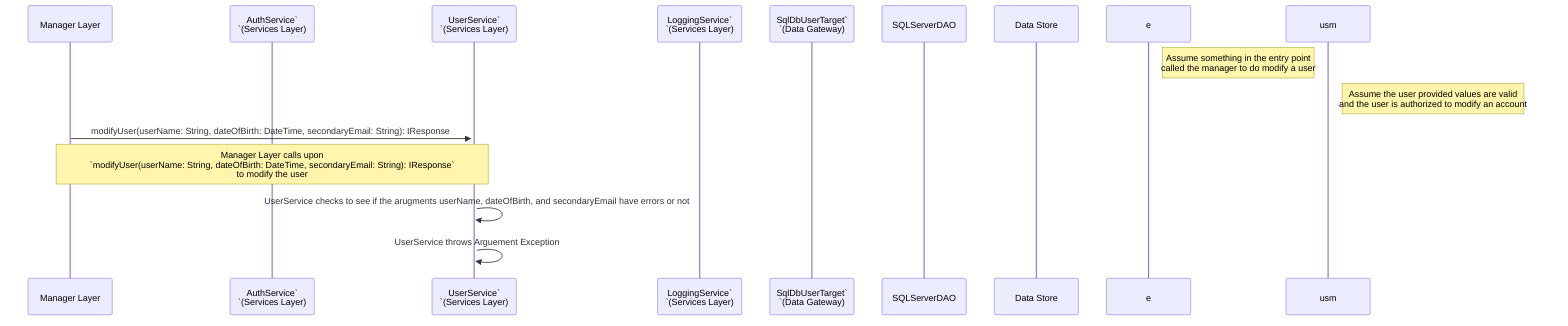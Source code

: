 sequenceDiagram

    # See BRD UA-6 Account Modification
    # MethodName(varaibleName : dataType) : ReturnType

    participant ml as Manager Layer
    participant as as AuthService`<br>`(Services Layer)
    participant uc as UserService`<br>`(Services Layer)
    participant ls as LoggingService`<br>`(Services Layer)
    participant dg as SqlDbUserTarget`<br>`(Data Gateway)
    participant da as SQLServerDAO
    participant ds as Data Store

    Note Right of e: Assume something in the entry point<br>called the manager to do modify a user
    Note Right of usm: Assume the user provided values are valid<br>and the user is authorized to modify an account

   ml->>+uc:  modifyUser(userName: String, dateOfBirth: DateTime, secondaryEmail: String): IResponse
        Note over ml,uc: Manager Layer calls upon<br>`modifyUser(userName: String, dateOfBirth: DateTime, secondaryEmail: String): IResponse`<br>to modify the user

    # UserService should check/ validate data passed through
    uc->>uc: UserService checks to see if the arugments userName, dateOfBirth, and secondaryEmail have errors or not

    uc->>uc: UserService throws Arguement Exception